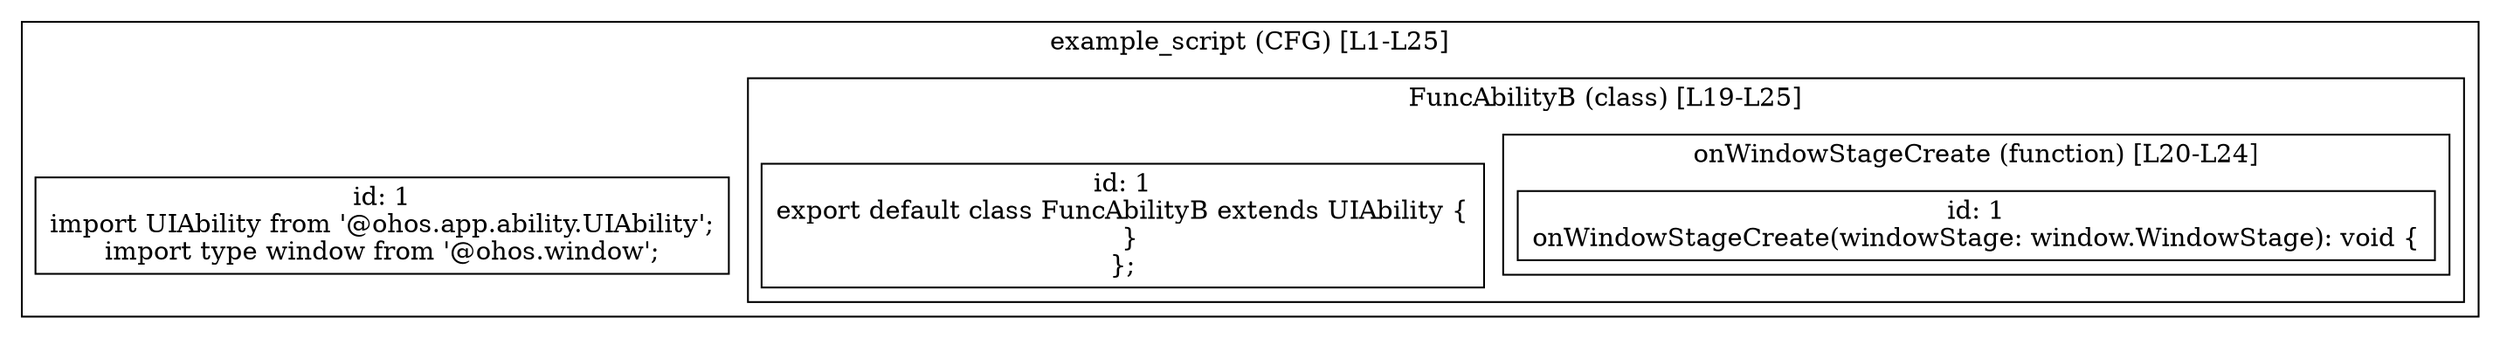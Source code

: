 digraph "114.ts" {
  subgraph "cluster_1" {
    label="example_script (CFG) [L1-L25]";
    node_1_1 [label="id: 1\nimport UIAbility from '@ohos.app.ability.UIAbility';
import type window from '@ohos.window';", shape=box];
  subgraph "cluster_2" {
    label="FuncAbilityB (class) [L19-L25]";
    node_2_1 [label="id: 1\nexport default class FuncAbilityB extends UIAbility {
  }
};", shape=box];
  subgraph "cluster_3" {
    label="onWindowStageCreate (function) [L20-L24]";
    node_3_1 [label="id: 1\nonWindowStageCreate(windowStage: window.WindowStage): void {", shape=box];
  }
  }
  }
}